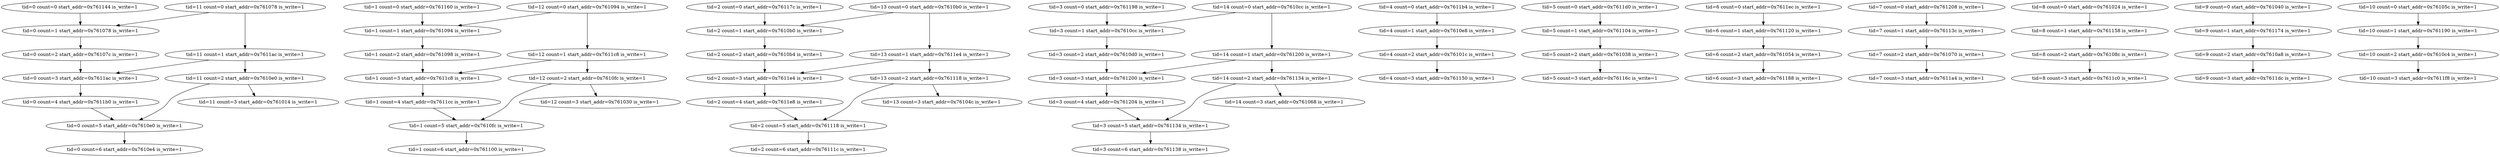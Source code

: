 digraph G {
0 [count=0, is_write=1, label="tid=0 count=0 start_addr=0x761144 is_write=1", start_addr="0x761144", tid=0];
1 [count=1, is_write=1, label="tid=0 count=1 start_addr=0x761078 is_write=1", start_addr="0x761078", tid=0];
2 [count=2, is_write=1, label="tid=0 count=2 start_addr=0x76107c is_write=1", start_addr="0x76107c", tid=0];
3 [count=3, is_write=1, label="tid=0 count=3 start_addr=0x7611ac is_write=1", start_addr="0x7611ac", tid=0];
4 [count=4, is_write=1, label="tid=0 count=4 start_addr=0x7611b0 is_write=1", start_addr="0x7611b0", tid=0];
5 [count=5, is_write=1, label="tid=0 count=5 start_addr=0x7610e0 is_write=1", start_addr="0x7610e0", tid=0];
6 [count=6, is_write=1, label="tid=0 count=6 start_addr=0x7610e4 is_write=1", start_addr="0x7610e4", tid=0];
10 [count=0, is_write=1, label="tid=1 count=0 start_addr=0x761160 is_write=1", start_addr="0x761160", tid=1];
11 [count=1, is_write=1, label="tid=1 count=1 start_addr=0x761094 is_write=1", start_addr="0x761094", tid=1];
12 [count=2, is_write=1, label="tid=1 count=2 start_addr=0x761098 is_write=1", start_addr="0x761098", tid=1];
13 [count=3, is_write=1, label="tid=1 count=3 start_addr=0x7611c8 is_write=1", start_addr="0x7611c8", tid=1];
14 [count=4, is_write=1, label="tid=1 count=4 start_addr=0x7611cc is_write=1", start_addr="0x7611cc", tid=1];
15 [count=5, is_write=1, label="tid=1 count=5 start_addr=0x7610fc is_write=1", start_addr="0x7610fc", tid=1];
16 [count=6, is_write=1, label="tid=1 count=6 start_addr=0x761100 is_write=1", start_addr="0x761100", tid=1];
20 [count=0, is_write=1, label="tid=2 count=0 start_addr=0x76117c is_write=1", start_addr="0x76117c", tid=2];
21 [count=1, is_write=1, label="tid=2 count=1 start_addr=0x7610b0 is_write=1", start_addr="0x7610b0", tid=2];
22 [count=2, is_write=1, label="tid=2 count=2 start_addr=0x7610b4 is_write=1", start_addr="0x7610b4", tid=2];
23 [count=3, is_write=1, label="tid=2 count=3 start_addr=0x7611e4 is_write=1", start_addr="0x7611e4", tid=2];
24 [count=4, is_write=1, label="tid=2 count=4 start_addr=0x7611e8 is_write=1", start_addr="0x7611e8", tid=2];
25 [count=5, is_write=1, label="tid=2 count=5 start_addr=0x761118 is_write=1", start_addr="0x761118", tid=2];
26 [count=6, is_write=1, label="tid=2 count=6 start_addr=0x76111c is_write=1", start_addr="0x76111c", tid=2];
30 [count=0, is_write=1, label="tid=3 count=0 start_addr=0x761198 is_write=1", start_addr="0x761198", tid=3];
31 [count=1, is_write=1, label="tid=3 count=1 start_addr=0x7610cc is_write=1", start_addr="0x7610cc", tid=3];
32 [count=2, is_write=1, label="tid=3 count=2 start_addr=0x7610d0 is_write=1", start_addr="0x7610d0", tid=3];
33 [count=3, is_write=1, label="tid=3 count=3 start_addr=0x761200 is_write=1", start_addr="0x761200", tid=3];
34 [count=4, is_write=1, label="tid=3 count=4 start_addr=0x761204 is_write=1", start_addr="0x761204", tid=3];
35 [count=5, is_write=1, label="tid=3 count=5 start_addr=0x761134 is_write=1", start_addr="0x761134", tid=3];
36 [count=6, is_write=1, label="tid=3 count=6 start_addr=0x761138 is_write=1", start_addr="0x761138", tid=3];
40 [count=0, is_write=1, label="tid=4 count=0 start_addr=0x7611b4 is_write=1", start_addr="0x7611b4", tid=4];
41 [count=1, is_write=1, label="tid=4 count=1 start_addr=0x7610e8 is_write=1", start_addr="0x7610e8", tid=4];
42 [count=2, is_write=1, label="tid=4 count=2 start_addr=0x76101c is_write=1", start_addr="0x76101c", tid=4];
43 [count=3, is_write=1, label="tid=4 count=3 start_addr=0x761150 is_write=1", start_addr="0x761150", tid=4];
50 [count=0, is_write=1, label="tid=5 count=0 start_addr=0x7611d0 is_write=1", start_addr="0x7611d0", tid=5];
51 [count=1, is_write=1, label="tid=5 count=1 start_addr=0x761104 is_write=1", start_addr="0x761104", tid=5];
52 [count=2, is_write=1, label="tid=5 count=2 start_addr=0x761038 is_write=1", start_addr="0x761038", tid=5];
53 [count=3, is_write=1, label="tid=5 count=3 start_addr=0x76116c is_write=1", start_addr="0x76116c", tid=5];
60 [count=0, is_write=1, label="tid=6 count=0 start_addr=0x7611ec is_write=1", start_addr="0x7611ec", tid=6];
61 [count=1, is_write=1, label="tid=6 count=1 start_addr=0x761120 is_write=1", start_addr="0x761120", tid=6];
62 [count=2, is_write=1, label="tid=6 count=2 start_addr=0x761054 is_write=1", start_addr="0x761054", tid=6];
63 [count=3, is_write=1, label="tid=6 count=3 start_addr=0x761188 is_write=1", start_addr="0x761188", tid=6];
70 [count=0, is_write=1, label="tid=7 count=0 start_addr=0x761208 is_write=1", start_addr="0x761208", tid=7];
71 [count=1, is_write=1, label="tid=7 count=1 start_addr=0x76113c is_write=1", start_addr="0x76113c", tid=7];
72 [count=2, is_write=1, label="tid=7 count=2 start_addr=0x761070 is_write=1", start_addr="0x761070", tid=7];
73 [count=3, is_write=1, label="tid=7 count=3 start_addr=0x7611a4 is_write=1", start_addr="0x7611a4", tid=7];
80 [count=0, is_write=1, label="tid=8 count=0 start_addr=0x761024 is_write=1", start_addr="0x761024", tid=8];
81 [count=1, is_write=1, label="tid=8 count=1 start_addr=0x761158 is_write=1", start_addr="0x761158", tid=8];
82 [count=2, is_write=1, label="tid=8 count=2 start_addr=0x76108c is_write=1", start_addr="0x76108c", tid=8];
83 [count=3, is_write=1, label="tid=8 count=3 start_addr=0x7611c0 is_write=1", start_addr="0x7611c0", tid=8];
90 [count=0, is_write=1, label="tid=9 count=0 start_addr=0x761040 is_write=1", start_addr="0x761040", tid=9];
91 [count=1, is_write=1, label="tid=9 count=1 start_addr=0x761174 is_write=1", start_addr="0x761174", tid=9];
92 [count=2, is_write=1, label="tid=9 count=2 start_addr=0x7610a8 is_write=1", start_addr="0x7610a8", tid=9];
93 [count=3, is_write=1, label="tid=9 count=3 start_addr=0x7611dc is_write=1", start_addr="0x7611dc", tid=9];
100 [count=0, is_write=1, label="tid=10 count=0 start_addr=0x76105c is_write=1", start_addr="0x76105c", tid=10];
101 [count=1, is_write=1, label="tid=10 count=1 start_addr=0x761190 is_write=1", start_addr="0x761190", tid=10];
102 [count=2, is_write=1, label="tid=10 count=2 start_addr=0x7610c4 is_write=1", start_addr="0x7610c4", tid=10];
103 [count=3, is_write=1, label="tid=10 count=3 start_addr=0x7611f8 is_write=1", start_addr="0x7611f8", tid=10];
110 [count=0, is_write=1, label="tid=11 count=0 start_addr=0x761078 is_write=1", start_addr="0x761078", tid=11];
111 [count=1, is_write=1, label="tid=11 count=1 start_addr=0x7611ac is_write=1", start_addr="0x7611ac", tid=11];
112 [count=2, is_write=1, label="tid=11 count=2 start_addr=0x7610e0 is_write=1", start_addr="0x7610e0", tid=11];
113 [count=3, is_write=1, label="tid=11 count=3 start_addr=0x761014 is_write=1", start_addr="0x761014", tid=11];
120 [count=0, is_write=1, label="tid=12 count=0 start_addr=0x761094 is_write=1", start_addr="0x761094", tid=12];
121 [count=1, is_write=1, label="tid=12 count=1 start_addr=0x7611c8 is_write=1", start_addr="0x7611c8", tid=12];
122 [count=2, is_write=1, label="tid=12 count=2 start_addr=0x7610fc is_write=1", start_addr="0x7610fc", tid=12];
123 [count=3, is_write=1, label="tid=12 count=3 start_addr=0x761030 is_write=1", start_addr="0x761030", tid=12];
130 [count=0, is_write=1, label="tid=13 count=0 start_addr=0x7610b0 is_write=1", start_addr="0x7610b0", tid=13];
131 [count=1, is_write=1, label="tid=13 count=1 start_addr=0x7611e4 is_write=1", start_addr="0x7611e4", tid=13];
132 [count=2, is_write=1, label="tid=13 count=2 start_addr=0x761118 is_write=1", start_addr="0x761118", tid=13];
133 [count=3, is_write=1, label="tid=13 count=3 start_addr=0x76104c is_write=1", start_addr="0x76104c", tid=13];
140 [count=0, is_write=1, label="tid=14 count=0 start_addr=0x7610cc is_write=1", start_addr="0x7610cc", tid=14];
141 [count=1, is_write=1, label="tid=14 count=1 start_addr=0x761200 is_write=1", start_addr="0x761200", tid=14];
142 [count=2, is_write=1, label="tid=14 count=2 start_addr=0x761134 is_write=1", start_addr="0x761134", tid=14];
143 [count=3, is_write=1, label="tid=14 count=3 start_addr=0x761068 is_write=1", start_addr="0x761068", tid=14];
0->1 ;
1->2 ;
2->3 ;
3->4 ;
4->5 ;
5->6 ;
10->11 ;
11->12 ;
12->13 ;
13->14 ;
14->15 ;
15->16 ;
20->21 ;
21->22 ;
22->23 ;
23->24 ;
24->25 ;
25->26 ;
30->31 ;
31->32 ;
32->33 ;
33->34 ;
34->35 ;
35->36 ;
40->41 ;
41->42 ;
42->43 ;
50->51 ;
51->52 ;
52->53 ;
60->61 ;
61->62 ;
62->63 ;
70->71 ;
71->72 ;
72->73 ;
80->81 ;
81->82 ;
82->83 ;
90->91 ;
91->92 ;
92->93 ;
100->101 ;
101->102 ;
102->103 ;
110->111 ;
111->112 ;
112->113 ;
120->121 ;
121->122 ;
122->123 ;
130->131 ;
131->132 ;
132->133 ;
140->141 ;
141->142 ;
142->143 ;
110->1 ;
111->3 ;
112->5 ;
120->11 ;
121->13 ;
122->15 ;
130->21 ;
131->23 ;
132->25 ;
140->31 ;
141->33 ;
142->35 ;
}
